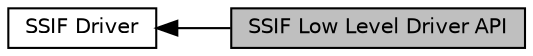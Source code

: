 digraph "SSIF Low Level Driver API"
{
  edge [fontname="Helvetica",fontsize="10",labelfontname="Helvetica",labelfontsize="10"];
  node [fontname="Helvetica",fontsize="10",shape=box];
  rankdir=LR;
  Node1 [label="SSIF Low Level Driver API",height=0.2,width=0.4,color="black", fillcolor="grey75", style="filled", fontcolor="black",tooltip="Internal low level SSIF driver component."];
  Node2 [label="SSIF Driver",height=0.2,width=0.4,color="black", fillcolor="white", style="filled",URL="$dc/df3/group__R__SW__PKG__93__SSIF__API.html",tooltip="This interface provides access to the Serial Sound Interface SSIF peripheral."];
  Node2->Node1 [shape=plaintext, dir="back", style="solid"];
}

